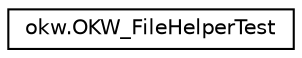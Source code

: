 digraph "Grafische Darstellung der Klassenhierarchie"
{
 // INTERACTIVE_SVG=YES
 // LATEX_PDF_SIZE
  edge [fontname="Helvetica",fontsize="10",labelfontname="Helvetica",labelfontsize="10"];
  node [fontname="Helvetica",fontsize="10",shape=record];
  rankdir="LR";
  Node0 [label="okw.OKW_FileHelperTest",height=0.2,width=0.4,color="black", fillcolor="white", style="filled",URL="$classokw_1_1_o_k_w___file_helper_test.html",tooltip=" "];
}

